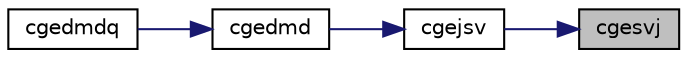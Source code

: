 digraph "cgesvj"
{
 // LATEX_PDF_SIZE
  edge [fontname="Helvetica",fontsize="10",labelfontname="Helvetica",labelfontsize="10"];
  node [fontname="Helvetica",fontsize="10",shape=record];
  rankdir="RL";
  Node1 [label="cgesvj",height=0.2,width=0.4,color="black", fillcolor="grey75", style="filled", fontcolor="black",tooltip="CGESVJ"];
  Node1 -> Node2 [dir="back",color="midnightblue",fontsize="10",style="solid",fontname="Helvetica"];
  Node2 [label="cgejsv",height=0.2,width=0.4,color="black", fillcolor="white", style="filled",URL="$cgejsv_8f.html#a180e586691d6b25d7abc45fc79670906",tooltip="CGEJSV"];
  Node2 -> Node3 [dir="back",color="midnightblue",fontsize="10",style="solid",fontname="Helvetica"];
  Node3 [label="cgedmd",height=0.2,width=0.4,color="black", fillcolor="white", style="filled",URL="$cgedmd_8f90.html#ae20a5be20e93752e6a0f2e85b78d5a96",tooltip="CGEDMD computes the Dynamic Mode Decomposition (DMD) for a pair of data snapshot matrices."];
  Node3 -> Node4 [dir="back",color="midnightblue",fontsize="10",style="solid",fontname="Helvetica"];
  Node4 [label="cgedmdq",height=0.2,width=0.4,color="black", fillcolor="white", style="filled",URL="$cgedmdq_8f90.html#a80108eada0975658d093e7bfd753b623",tooltip="CGEDMDQ computes the Dynamic Mode Decomposition (DMD) for a pair of data snapshot matrices."];
}
